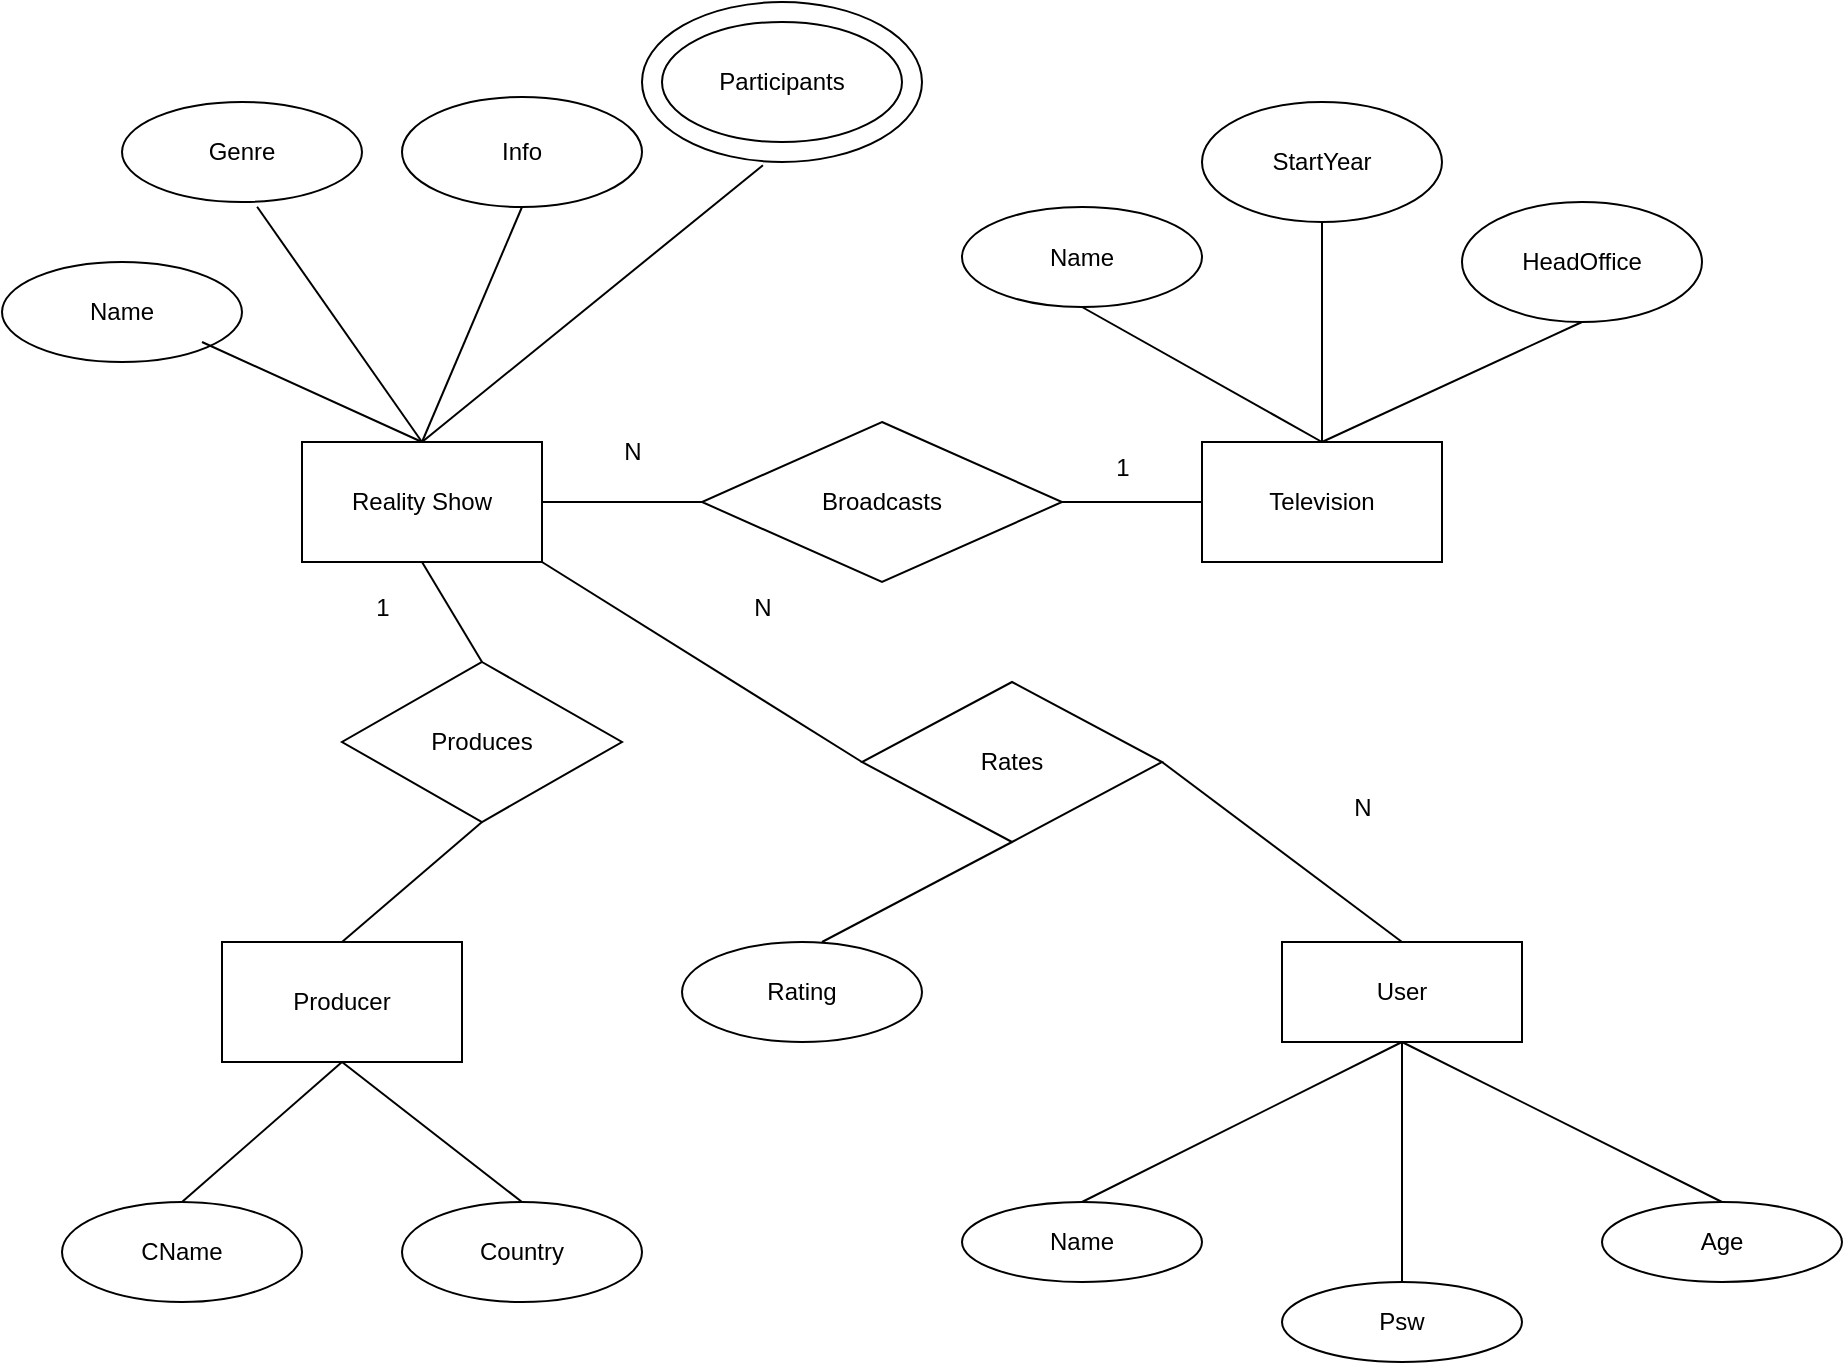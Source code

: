 <mxfile version="21.6.8" type="device">
  <diagram id="R2lEEEUBdFMjLlhIrx00" name="Page-1">
    <mxGraphModel dx="1290" dy="577" grid="1" gridSize="10" guides="1" tooltips="1" connect="1" arrows="1" fold="1" page="1" pageScale="1" pageWidth="850" pageHeight="1100" math="0" shadow="0" extFonts="Permanent Marker^https://fonts.googleapis.com/css?family=Permanent+Marker">
      <root>
        <mxCell id="0" />
        <mxCell id="1" parent="0" />
        <mxCell id="OBxeqycEYdTg5ApRtu5S-1" value="Broadcasts" style="rhombus;whiteSpace=wrap;html=1;" parent="1" vertex="1">
          <mxGeometry x="400" y="220" width="180" height="80" as="geometry" />
        </mxCell>
        <mxCell id="OBxeqycEYdTg5ApRtu5S-3" value="" style="endArrow=none;html=1;rounded=0;entryX=0;entryY=0.5;entryDx=0;entryDy=0;" parent="1" target="OBxeqycEYdTg5ApRtu5S-1" edge="1">
          <mxGeometry width="50" height="50" relative="1" as="geometry">
            <mxPoint x="320" y="260" as="sourcePoint" />
            <mxPoint x="470" y="240" as="targetPoint" />
            <Array as="points">
              <mxPoint x="320" y="260" />
            </Array>
          </mxGeometry>
        </mxCell>
        <mxCell id="OBxeqycEYdTg5ApRtu5S-4" value="Reality Show" style="rounded=0;whiteSpace=wrap;html=1;" parent="1" vertex="1">
          <mxGeometry x="200" y="230" width="120" height="60" as="geometry" />
        </mxCell>
        <mxCell id="OBxeqycEYdTg5ApRtu5S-5" value="" style="endArrow=none;html=1;rounded=0;" parent="1" target="OBxeqycEYdTg5ApRtu5S-6" edge="1">
          <mxGeometry width="50" height="50" relative="1" as="geometry">
            <mxPoint x="680" y="260" as="sourcePoint" />
            <mxPoint x="680" y="260" as="targetPoint" />
            <Array as="points">
              <mxPoint x="580" y="260" />
            </Array>
          </mxGeometry>
        </mxCell>
        <mxCell id="OBxeqycEYdTg5ApRtu5S-6" value="Television" style="rounded=0;whiteSpace=wrap;html=1;" parent="1" vertex="1">
          <mxGeometry x="650" y="230" width="120" height="60" as="geometry" />
        </mxCell>
        <mxCell id="OBxeqycEYdTg5ApRtu5S-9" value="Name" style="ellipse;whiteSpace=wrap;html=1;" parent="1" vertex="1">
          <mxGeometry x="50" y="140" width="120" height="50" as="geometry" />
        </mxCell>
        <mxCell id="OBxeqycEYdTg5ApRtu5S-10" value="" style="endArrow=none;html=1;rounded=0;entryX=0.5;entryY=0;entryDx=0;entryDy=0;" parent="1" target="OBxeqycEYdTg5ApRtu5S-4" edge="1">
          <mxGeometry width="50" height="50" relative="1" as="geometry">
            <mxPoint x="260" y="230" as="sourcePoint" />
            <mxPoint x="310" y="230" as="targetPoint" />
            <Array as="points">
              <mxPoint x="150" y="180" />
            </Array>
          </mxGeometry>
        </mxCell>
        <mxCell id="OBxeqycEYdTg5ApRtu5S-11" value="Genre" style="ellipse;whiteSpace=wrap;html=1;" parent="1" vertex="1">
          <mxGeometry x="110" y="60" width="120" height="50" as="geometry" />
        </mxCell>
        <mxCell id="OBxeqycEYdTg5ApRtu5S-12" value="Info" style="ellipse;whiteSpace=wrap;html=1;" parent="1" vertex="1">
          <mxGeometry x="250" y="57.5" width="120" height="55" as="geometry" />
        </mxCell>
        <mxCell id="OBxeqycEYdTg5ApRtu5S-13" value="" style="endArrow=none;html=1;rounded=0;entryX=0.5;entryY=1;entryDx=0;entryDy=0;" parent="1" target="OBxeqycEYdTg5ApRtu5S-12" edge="1">
          <mxGeometry width="50" height="50" relative="1" as="geometry">
            <mxPoint x="260" y="230" as="sourcePoint" />
            <mxPoint x="310" y="180" as="targetPoint" />
          </mxGeometry>
        </mxCell>
        <mxCell id="OBxeqycEYdTg5ApRtu5S-14" value="" style="endArrow=none;html=1;rounded=0;entryX=0.563;entryY=1.048;entryDx=0;entryDy=0;entryPerimeter=0;" parent="1" target="OBxeqycEYdTg5ApRtu5S-11" edge="1">
          <mxGeometry width="50" height="50" relative="1" as="geometry">
            <mxPoint x="260" y="230" as="sourcePoint" />
            <mxPoint x="310" y="180" as="targetPoint" />
          </mxGeometry>
        </mxCell>
        <mxCell id="OBxeqycEYdTg5ApRtu5S-15" value="" style="endArrow=none;html=1;rounded=0;entryX=0.432;entryY=1.02;entryDx=0;entryDy=0;entryPerimeter=0;" parent="1" target="OBxeqycEYdTg5ApRtu5S-16" edge="1">
          <mxGeometry width="50" height="50" relative="1" as="geometry">
            <mxPoint x="260" y="230" as="sourcePoint" />
            <mxPoint x="310" y="180" as="targetPoint" />
          </mxGeometry>
        </mxCell>
        <mxCell id="OBxeqycEYdTg5ApRtu5S-16" value="Participants" style="ellipse;whiteSpace=wrap;html=1;" parent="1" vertex="1">
          <mxGeometry x="370" y="10" width="140" height="80" as="geometry" />
        </mxCell>
        <mxCell id="OBxeqycEYdTg5ApRtu5S-17" value="Participants" style="ellipse;whiteSpace=wrap;html=1;" parent="1" vertex="1">
          <mxGeometry x="380" y="20" width="120" height="60" as="geometry" />
        </mxCell>
        <mxCell id="OBxeqycEYdTg5ApRtu5S-19" value="Name" style="ellipse;whiteSpace=wrap;html=1;" parent="1" vertex="1">
          <mxGeometry x="530" y="112.5" width="120" height="50" as="geometry" />
        </mxCell>
        <mxCell id="OBxeqycEYdTg5ApRtu5S-20" value="" style="endArrow=none;html=1;rounded=0;entryX=0.5;entryY=1;entryDx=0;entryDy=0;" parent="1" target="OBxeqycEYdTg5ApRtu5S-19" edge="1">
          <mxGeometry width="50" height="50" relative="1" as="geometry">
            <mxPoint x="710" y="230" as="sourcePoint" />
            <mxPoint x="760" y="180" as="targetPoint" />
          </mxGeometry>
        </mxCell>
        <mxCell id="OBxeqycEYdTg5ApRtu5S-21" value="StartYear" style="ellipse;whiteSpace=wrap;html=1;" parent="1" vertex="1">
          <mxGeometry x="650" y="60" width="120" height="60" as="geometry" />
        </mxCell>
        <mxCell id="OBxeqycEYdTg5ApRtu5S-22" value="" style="endArrow=none;html=1;rounded=0;entryX=0.5;entryY=1;entryDx=0;entryDy=0;" parent="1" target="OBxeqycEYdTg5ApRtu5S-21" edge="1">
          <mxGeometry width="50" height="50" relative="1" as="geometry">
            <mxPoint x="710" y="230" as="sourcePoint" />
            <mxPoint x="760" y="180" as="targetPoint" />
          </mxGeometry>
        </mxCell>
        <mxCell id="OBxeqycEYdTg5ApRtu5S-23" value="HeadOffice" style="ellipse;whiteSpace=wrap;html=1;" parent="1" vertex="1">
          <mxGeometry x="780" y="110" width="120" height="60" as="geometry" />
        </mxCell>
        <mxCell id="OBxeqycEYdTg5ApRtu5S-24" value="" style="endArrow=none;html=1;rounded=0;entryX=0.5;entryY=1;entryDx=0;entryDy=0;" parent="1" target="OBxeqycEYdTg5ApRtu5S-23" edge="1">
          <mxGeometry width="50" height="50" relative="1" as="geometry">
            <mxPoint x="710" y="230" as="sourcePoint" />
            <mxPoint x="760" y="180" as="targetPoint" />
          </mxGeometry>
        </mxCell>
        <mxCell id="OBxeqycEYdTg5ApRtu5S-25" value="Produces" style="rhombus;whiteSpace=wrap;html=1;" parent="1" vertex="1">
          <mxGeometry x="220" y="340" width="140" height="80" as="geometry" />
        </mxCell>
        <mxCell id="OBxeqycEYdTg5ApRtu5S-26" value="" style="endArrow=none;html=1;rounded=0;exitX=0.5;exitY=0;exitDx=0;exitDy=0;" parent="1" source="OBxeqycEYdTg5ApRtu5S-25" edge="1">
          <mxGeometry width="50" height="50" relative="1" as="geometry">
            <mxPoint x="210" y="340" as="sourcePoint" />
            <mxPoint x="260" y="290" as="targetPoint" />
          </mxGeometry>
        </mxCell>
        <mxCell id="OBxeqycEYdTg5ApRtu5S-27" value="Producer" style="rounded=0;whiteSpace=wrap;html=1;" parent="1" vertex="1">
          <mxGeometry x="160" y="480" width="120" height="60" as="geometry" />
        </mxCell>
        <mxCell id="OBxeqycEYdTg5ApRtu5S-28" value="" style="endArrow=none;html=1;rounded=0;exitX=0.5;exitY=0;exitDx=0;exitDy=0;" parent="1" source="OBxeqycEYdTg5ApRtu5S-27" edge="1">
          <mxGeometry width="50" height="50" relative="1" as="geometry">
            <mxPoint x="240" y="470" as="sourcePoint" />
            <mxPoint x="290" y="420" as="targetPoint" />
          </mxGeometry>
        </mxCell>
        <mxCell id="OBxeqycEYdTg5ApRtu5S-29" value="" style="endArrow=none;html=1;rounded=0;exitX=0.5;exitY=0;exitDx=0;exitDy=0;" parent="1" source="OBxeqycEYdTg5ApRtu5S-32" edge="1">
          <mxGeometry width="50" height="50" relative="1" as="geometry">
            <mxPoint x="270" y="590" as="sourcePoint" />
            <mxPoint x="220" y="540" as="targetPoint" />
          </mxGeometry>
        </mxCell>
        <mxCell id="OBxeqycEYdTg5ApRtu5S-30" value="" style="endArrow=none;html=1;rounded=0;exitX=0.5;exitY=0;exitDx=0;exitDy=0;" parent="1" source="OBxeqycEYdTg5ApRtu5S-31" edge="1">
          <mxGeometry width="50" height="50" relative="1" as="geometry">
            <mxPoint x="170" y="590" as="sourcePoint" />
            <mxPoint x="220" y="540" as="targetPoint" />
          </mxGeometry>
        </mxCell>
        <mxCell id="OBxeqycEYdTg5ApRtu5S-31" value="CName" style="ellipse;whiteSpace=wrap;html=1;" parent="1" vertex="1">
          <mxGeometry x="80" y="610" width="120" height="50" as="geometry" />
        </mxCell>
        <mxCell id="OBxeqycEYdTg5ApRtu5S-32" value="Country" style="ellipse;whiteSpace=wrap;html=1;" parent="1" vertex="1">
          <mxGeometry x="250" y="610" width="120" height="50" as="geometry" />
        </mxCell>
        <mxCell id="OBxeqycEYdTg5ApRtu5S-34" value="" style="endArrow=none;html=1;rounded=0;exitX=0;exitY=0.5;exitDx=0;exitDy=0;" parent="1" source="OBxeqycEYdTg5ApRtu5S-35" edge="1">
          <mxGeometry width="50" height="50" relative="1" as="geometry">
            <mxPoint x="410" y="370" as="sourcePoint" />
            <mxPoint x="320" y="290" as="targetPoint" />
          </mxGeometry>
        </mxCell>
        <mxCell id="OBxeqycEYdTg5ApRtu5S-35" value="Rates" style="rhombus;whiteSpace=wrap;html=1;" parent="1" vertex="1">
          <mxGeometry x="480" y="350" width="150" height="80" as="geometry" />
        </mxCell>
        <mxCell id="OBxeqycEYdTg5ApRtu5S-36" value="" style="endArrow=none;html=1;rounded=0;entryX=0.5;entryY=1;entryDx=0;entryDy=0;" parent="1" target="OBxeqycEYdTg5ApRtu5S-35" edge="1">
          <mxGeometry width="50" height="50" relative="1" as="geometry">
            <mxPoint x="460" y="480" as="sourcePoint" />
            <mxPoint x="540" y="450" as="targetPoint" />
          </mxGeometry>
        </mxCell>
        <mxCell id="OBxeqycEYdTg5ApRtu5S-37" value="Rating" style="ellipse;whiteSpace=wrap;html=1;" parent="1" vertex="1">
          <mxGeometry x="390" y="480" width="120" height="50" as="geometry" />
        </mxCell>
        <mxCell id="OBxeqycEYdTg5ApRtu5S-38" value="" style="endArrow=none;html=1;rounded=0;" parent="1" edge="1">
          <mxGeometry width="50" height="50" relative="1" as="geometry">
            <mxPoint x="750" y="480" as="sourcePoint" />
            <mxPoint x="630" y="390" as="targetPoint" />
          </mxGeometry>
        </mxCell>
        <mxCell id="OBxeqycEYdTg5ApRtu5S-39" value="User" style="rounded=0;whiteSpace=wrap;html=1;" parent="1" vertex="1">
          <mxGeometry x="690" y="480" width="120" height="50" as="geometry" />
        </mxCell>
        <mxCell id="OBxeqycEYdTg5ApRtu5S-40" value="" style="endArrow=none;html=1;rounded=0;exitX=0.5;exitY=0;exitDx=0;exitDy=0;" parent="1" source="OBxeqycEYdTg5ApRtu5S-41" edge="1">
          <mxGeometry width="50" height="50" relative="1" as="geometry">
            <mxPoint x="650" y="610" as="sourcePoint" />
            <mxPoint x="750" y="530" as="targetPoint" />
          </mxGeometry>
        </mxCell>
        <mxCell id="OBxeqycEYdTg5ApRtu5S-41" value="Name" style="ellipse;whiteSpace=wrap;html=1;" parent="1" vertex="1">
          <mxGeometry x="530" y="610" width="120" height="40" as="geometry" />
        </mxCell>
        <mxCell id="OBxeqycEYdTg5ApRtu5S-42" value="" style="endArrow=none;html=1;rounded=0;exitX=0.5;exitY=0;exitDx=0;exitDy=0;" parent="1" source="OBxeqycEYdTg5ApRtu5S-43" edge="1">
          <mxGeometry width="50" height="50" relative="1" as="geometry">
            <mxPoint x="750" y="610" as="sourcePoint" />
            <mxPoint x="750" y="530" as="targetPoint" />
          </mxGeometry>
        </mxCell>
        <mxCell id="OBxeqycEYdTg5ApRtu5S-43" value="Psw" style="ellipse;whiteSpace=wrap;html=1;" parent="1" vertex="1">
          <mxGeometry x="690" y="650" width="120" height="40" as="geometry" />
        </mxCell>
        <mxCell id="OBxeqycEYdTg5ApRtu5S-45" value="" style="endArrow=none;html=1;rounded=0;exitX=0.5;exitY=0;exitDx=0;exitDy=0;" parent="1" source="OBxeqycEYdTg5ApRtu5S-46" edge="1">
          <mxGeometry width="50" height="50" relative="1" as="geometry">
            <mxPoint x="880" y="610" as="sourcePoint" />
            <mxPoint x="750" y="530" as="targetPoint" />
          </mxGeometry>
        </mxCell>
        <mxCell id="OBxeqycEYdTg5ApRtu5S-46" value="Age" style="ellipse;whiteSpace=wrap;html=1;" parent="1" vertex="1">
          <mxGeometry x="850" y="610" width="120" height="40" as="geometry" />
        </mxCell>
        <mxCell id="OBxeqycEYdTg5ApRtu5S-47" value="N" style="text;html=1;align=center;verticalAlign=middle;resizable=0;points=[];autosize=1;strokeColor=none;fillColor=none;" parent="1" vertex="1">
          <mxGeometry x="350" y="220" width="30" height="30" as="geometry" />
        </mxCell>
        <mxCell id="OBxeqycEYdTg5ApRtu5S-48" value="1" style="text;html=1;align=center;verticalAlign=middle;resizable=0;points=[];autosize=1;strokeColor=none;fillColor=none;" parent="1" vertex="1">
          <mxGeometry x="595" y="228" width="30" height="30" as="geometry" />
        </mxCell>
        <mxCell id="OBxeqycEYdTg5ApRtu5S-49" value="1" style="text;html=1;align=center;verticalAlign=middle;resizable=0;points=[];autosize=1;strokeColor=none;fillColor=none;" parent="1" vertex="1">
          <mxGeometry x="225" y="298" width="30" height="30" as="geometry" />
        </mxCell>
        <mxCell id="OBxeqycEYdTg5ApRtu5S-51" value="N" style="text;html=1;align=center;verticalAlign=middle;resizable=0;points=[];autosize=1;strokeColor=none;fillColor=none;" parent="1" vertex="1">
          <mxGeometry x="415" y="298" width="30" height="30" as="geometry" />
        </mxCell>
        <mxCell id="OBxeqycEYdTg5ApRtu5S-52" value="N" style="text;html=1;align=center;verticalAlign=middle;resizable=0;points=[];autosize=1;strokeColor=none;fillColor=none;" parent="1" vertex="1">
          <mxGeometry x="715" y="398" width="30" height="30" as="geometry" />
        </mxCell>
      </root>
    </mxGraphModel>
  </diagram>
</mxfile>
